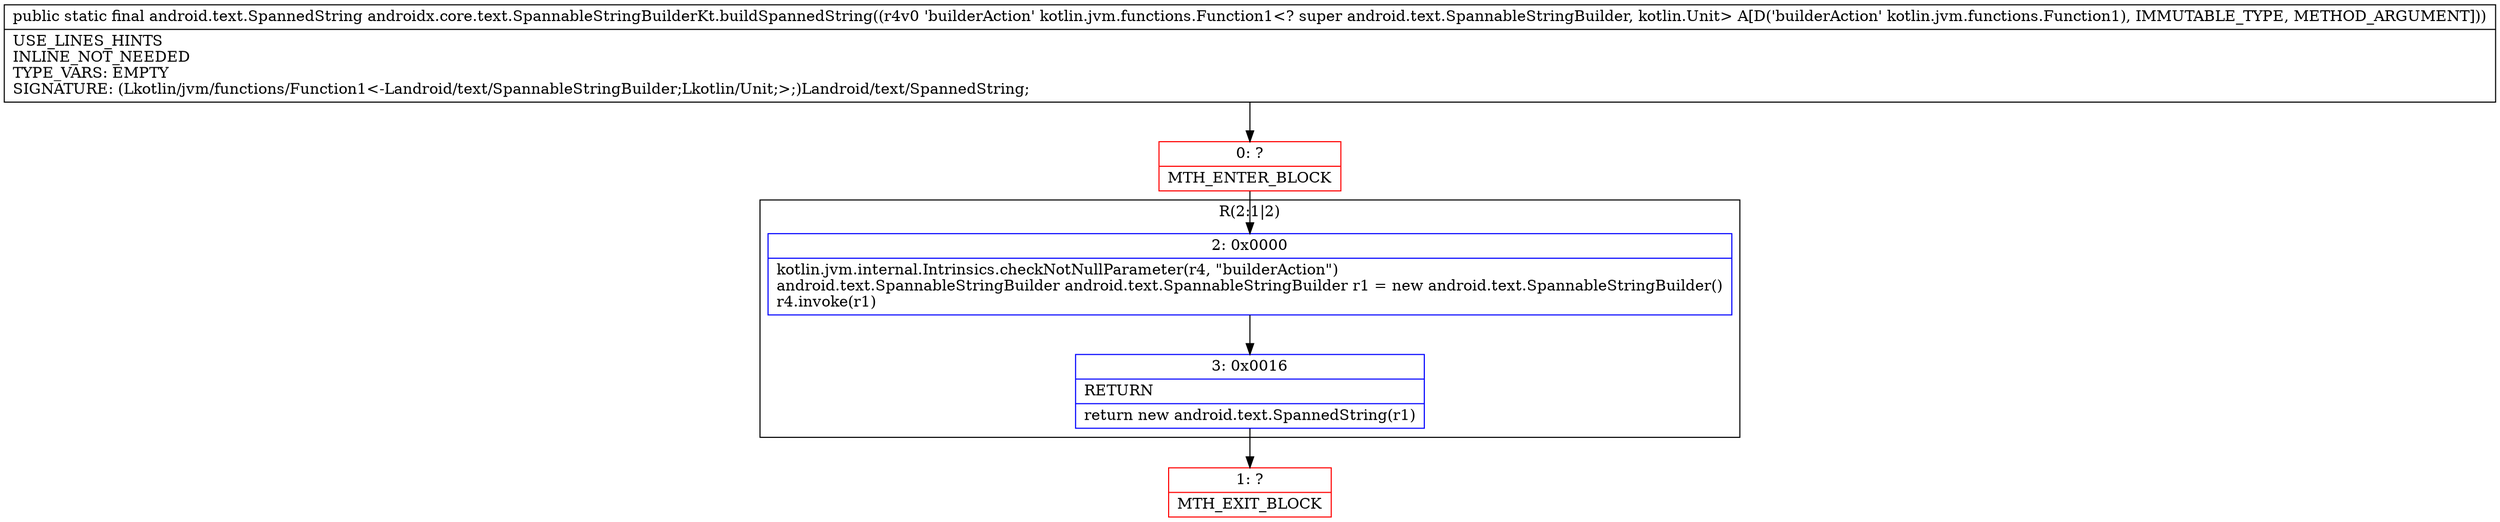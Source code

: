 digraph "CFG forandroidx.core.text.SpannableStringBuilderKt.buildSpannedString(Lkotlin\/jvm\/functions\/Function1;)Landroid\/text\/SpannedString;" {
subgraph cluster_Region_491889731 {
label = "R(2:1|2)";
node [shape=record,color=blue];
Node_2 [shape=record,label="{2\:\ 0x0000|kotlin.jvm.internal.Intrinsics.checkNotNullParameter(r4, \"builderAction\")\landroid.text.SpannableStringBuilder android.text.SpannableStringBuilder r1 = new android.text.SpannableStringBuilder()\lr4.invoke(r1)\l}"];
Node_3 [shape=record,label="{3\:\ 0x0016|RETURN\l|return new android.text.SpannedString(r1)\l}"];
}
Node_0 [shape=record,color=red,label="{0\:\ ?|MTH_ENTER_BLOCK\l}"];
Node_1 [shape=record,color=red,label="{1\:\ ?|MTH_EXIT_BLOCK\l}"];
MethodNode[shape=record,label="{public static final android.text.SpannedString androidx.core.text.SpannableStringBuilderKt.buildSpannedString((r4v0 'builderAction' kotlin.jvm.functions.Function1\<? super android.text.SpannableStringBuilder, kotlin.Unit\> A[D('builderAction' kotlin.jvm.functions.Function1), IMMUTABLE_TYPE, METHOD_ARGUMENT]))  | USE_LINES_HINTS\lINLINE_NOT_NEEDED\lTYPE_VARS: EMPTY\lSIGNATURE: (Lkotlin\/jvm\/functions\/Function1\<\-Landroid\/text\/SpannableStringBuilder;Lkotlin\/Unit;\>;)Landroid\/text\/SpannedString;\l}"];
MethodNode -> Node_0;Node_2 -> Node_3;
Node_3 -> Node_1;
Node_0 -> Node_2;
}

